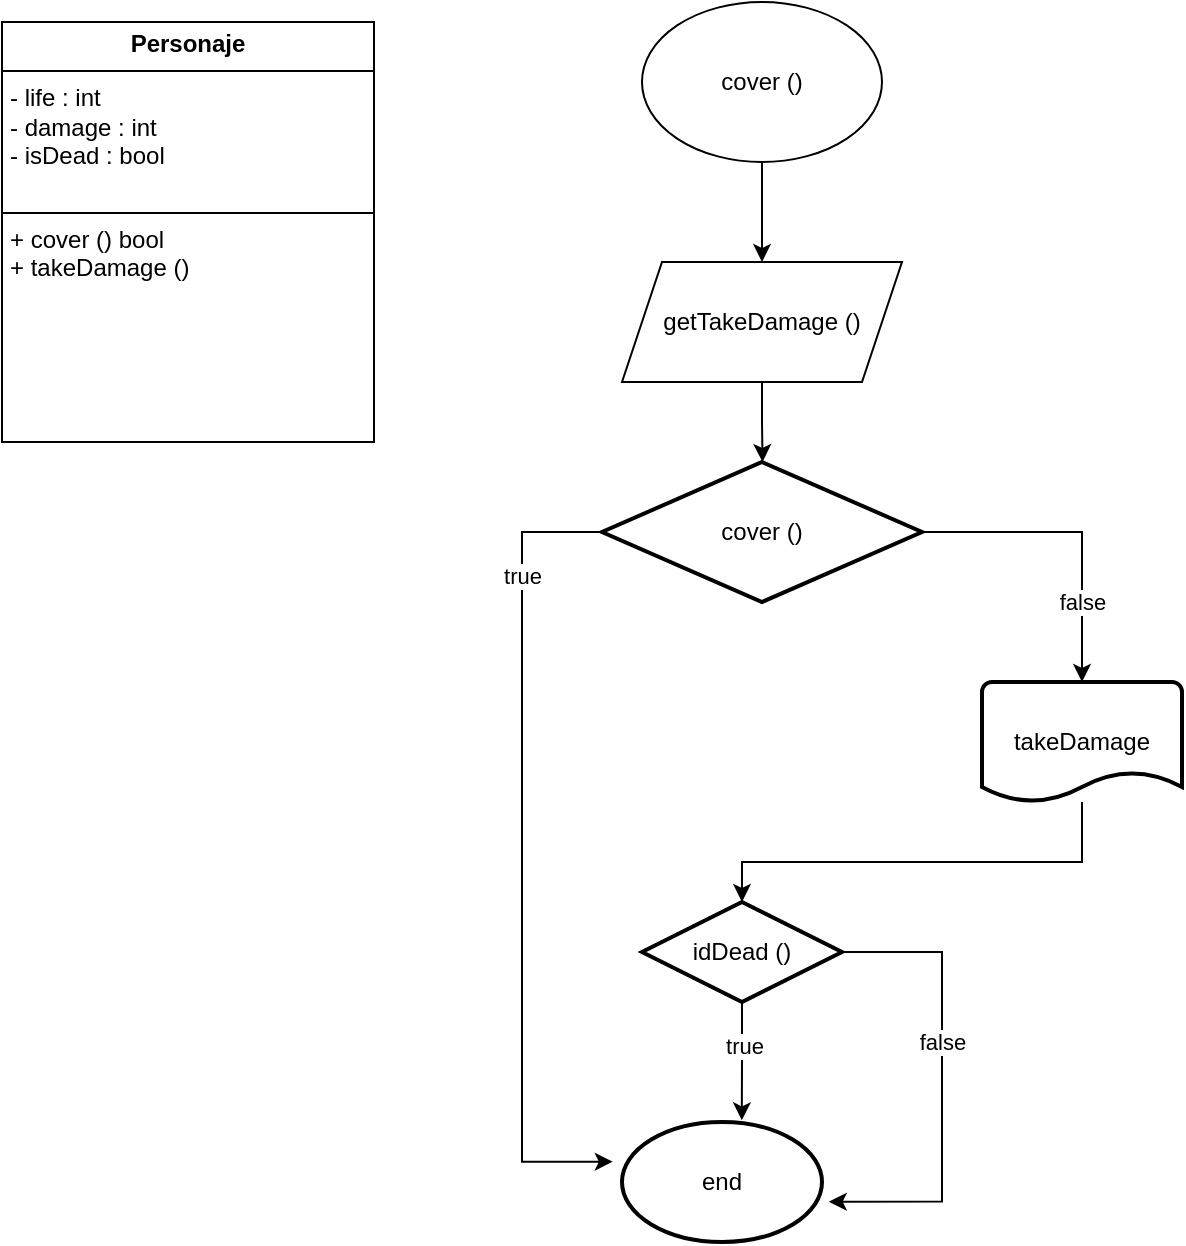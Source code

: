 <mxfile version="24.3.0" type="device">
  <diagram name="Página-1" id="I67LBSfivqgjHsuM15Eg">
    <mxGraphModel dx="1122" dy="675" grid="1" gridSize="10" guides="1" tooltips="1" connect="1" arrows="1" fold="1" page="1" pageScale="1" pageWidth="827" pageHeight="1169" math="0" shadow="0">
      <root>
        <mxCell id="0" />
        <mxCell id="1" parent="0" />
        <mxCell id="5mELxfXOBxLzLqB3y4l_-10" value="&lt;p style=&quot;margin:0px;margin-top:4px;text-align:center;&quot;&gt;&lt;b&gt;Personaje&lt;/b&gt;&lt;br&gt;&lt;/p&gt;&lt;hr size=&quot;1&quot; style=&quot;border-style:solid;&quot;&gt;&lt;p style=&quot;margin:0px;margin-left:4px;&quot;&gt;- life : int&lt;br&gt;&lt;/p&gt;&lt;p style=&quot;margin:0px;margin-left:4px;&quot;&gt;- damage : int&lt;/p&gt;&lt;p style=&quot;margin:0px;margin-left:4px;&quot;&gt;- isDead : bool&lt;/p&gt;&lt;p style=&quot;margin:0px;margin-left:4px;&quot;&gt;&lt;br&gt;&lt;/p&gt;&lt;hr size=&quot;1&quot; style=&quot;border-style:solid;&quot;&gt;&lt;p style=&quot;margin:0px;margin-left:4px;&quot;&gt;+ cover () bool&lt;/p&gt;&lt;p style=&quot;margin:0px;margin-left:4px;&quot;&gt;+ takeDamage ()&lt;br&gt;&lt;/p&gt;&lt;p style=&quot;margin:0px;margin-left:4px;&quot;&gt;&lt;br&gt;&lt;/p&gt;" style="verticalAlign=top;align=left;overflow=fill;html=1;whiteSpace=wrap;" parent="1" vertex="1">
          <mxGeometry x="250" y="30" width="186" height="210" as="geometry" />
        </mxCell>
        <mxCell id="5mELxfXOBxLzLqB3y4l_-12" style="edgeStyle=orthogonalEdgeStyle;rounded=0;orthogonalLoop=1;jettySize=auto;html=1;exitX=0.5;exitY=1;exitDx=0;exitDy=0;" parent="1" source="5mELxfXOBxLzLqB3y4l_-11" edge="1">
          <mxGeometry relative="1" as="geometry">
            <mxPoint x="630" y="150" as="targetPoint" />
          </mxGeometry>
        </mxCell>
        <mxCell id="5mELxfXOBxLzLqB3y4l_-11" value="cover ()" style="ellipse;whiteSpace=wrap;html=1;" parent="1" vertex="1">
          <mxGeometry x="570" y="20" width="120" height="80" as="geometry" />
        </mxCell>
        <mxCell id="cfZeF9JCHn07-qrgcJ1Q-1" style="edgeStyle=orthogonalEdgeStyle;rounded=0;orthogonalLoop=1;jettySize=auto;html=1;exitX=0.5;exitY=1;exitDx=0;exitDy=0;" edge="1" parent="1" source="5mELxfXOBxLzLqB3y4l_-13">
          <mxGeometry relative="1" as="geometry">
            <mxPoint x="630.276" y="250" as="targetPoint" />
          </mxGeometry>
        </mxCell>
        <mxCell id="5mELxfXOBxLzLqB3y4l_-13" value="getTakeDamage ()" style="shape=parallelogram;perimeter=parallelogramPerimeter;whiteSpace=wrap;html=1;fixedSize=1;" parent="1" vertex="1">
          <mxGeometry x="560" y="150" width="140" height="60" as="geometry" />
        </mxCell>
        <mxCell id="cfZeF9JCHn07-qrgcJ1Q-26" style="edgeStyle=orthogonalEdgeStyle;rounded=0;orthogonalLoop=1;jettySize=auto;html=1;exitX=1;exitY=0.5;exitDx=0;exitDy=0;exitPerimeter=0;entryX=0.5;entryY=0;entryDx=0;entryDy=0;entryPerimeter=0;" edge="1" parent="1" source="cfZeF9JCHn07-qrgcJ1Q-25" target="cfZeF9JCHn07-qrgcJ1Q-30">
          <mxGeometry relative="1" as="geometry">
            <mxPoint x="790" y="360" as="targetPoint" />
          </mxGeometry>
        </mxCell>
        <mxCell id="cfZeF9JCHn07-qrgcJ1Q-29" value="&lt;div&gt;false&lt;/div&gt;" style="edgeLabel;html=1;align=center;verticalAlign=middle;resizable=0;points=[];" vertex="1" connectable="0" parent="cfZeF9JCHn07-qrgcJ1Q-26">
          <mxGeometry x="0.385" y="3" relative="1" as="geometry">
            <mxPoint x="-3" y="7" as="offset" />
          </mxGeometry>
        </mxCell>
        <mxCell id="cfZeF9JCHn07-qrgcJ1Q-27" style="edgeStyle=orthogonalEdgeStyle;rounded=0;orthogonalLoop=1;jettySize=auto;html=1;entryX=-0.046;entryY=0.331;entryDx=0;entryDy=0;entryPerimeter=0;" edge="1" parent="1" source="cfZeF9JCHn07-qrgcJ1Q-25" target="cfZeF9JCHn07-qrgcJ1Q-42">
          <mxGeometry relative="1" as="geometry">
            <mxPoint x="510" y="600" as="targetPoint" />
            <Array as="points">
              <mxPoint x="510" y="285" />
              <mxPoint x="510" y="600" />
            </Array>
          </mxGeometry>
        </mxCell>
        <mxCell id="cfZeF9JCHn07-qrgcJ1Q-28" value="&lt;div&gt;true&lt;/div&gt;" style="edgeLabel;html=1;align=center;verticalAlign=middle;resizable=0;points=[];" vertex="1" connectable="0" parent="cfZeF9JCHn07-qrgcJ1Q-27">
          <mxGeometry x="-0.144" y="-3" relative="1" as="geometry">
            <mxPoint x="3" y="-110" as="offset" />
          </mxGeometry>
        </mxCell>
        <mxCell id="cfZeF9JCHn07-qrgcJ1Q-25" value="&lt;div&gt;cover ()&lt;/div&gt;" style="strokeWidth=2;html=1;shape=mxgraph.flowchart.decision;whiteSpace=wrap;" vertex="1" parent="1">
          <mxGeometry x="550" y="250" width="160" height="70" as="geometry" />
        </mxCell>
        <mxCell id="cfZeF9JCHn07-qrgcJ1Q-31" style="edgeStyle=orthogonalEdgeStyle;rounded=0;orthogonalLoop=1;jettySize=auto;html=1;entryX=0.5;entryY=0;entryDx=0;entryDy=0;entryPerimeter=0;" edge="1" parent="1" source="cfZeF9JCHn07-qrgcJ1Q-30" target="cfZeF9JCHn07-qrgcJ1Q-32">
          <mxGeometry relative="1" as="geometry">
            <mxPoint x="790" y="540" as="targetPoint" />
            <Array as="points">
              <mxPoint x="790" y="450" />
              <mxPoint x="620" y="450" />
            </Array>
          </mxGeometry>
        </mxCell>
        <mxCell id="cfZeF9JCHn07-qrgcJ1Q-30" value="takeDamage" style="strokeWidth=2;html=1;shape=mxgraph.flowchart.document2;whiteSpace=wrap;size=0.25;" vertex="1" parent="1">
          <mxGeometry x="740" y="360" width="100" height="60" as="geometry" />
        </mxCell>
        <mxCell id="cfZeF9JCHn07-qrgcJ1Q-34" style="edgeStyle=orthogonalEdgeStyle;rounded=0;orthogonalLoop=1;jettySize=auto;html=1;entryX=1.034;entryY=0.664;entryDx=0;entryDy=0;entryPerimeter=0;" edge="1" parent="1" source="cfZeF9JCHn07-qrgcJ1Q-32" target="cfZeF9JCHn07-qrgcJ1Q-42">
          <mxGeometry relative="1" as="geometry">
            <mxPoint x="720" y="620" as="targetPoint" />
            <Array as="points">
              <mxPoint x="720" y="495" />
              <mxPoint x="720" y="620" />
            </Array>
          </mxGeometry>
        </mxCell>
        <mxCell id="cfZeF9JCHn07-qrgcJ1Q-36" value="false" style="edgeLabel;html=1;align=center;verticalAlign=middle;resizable=0;points=[];" vertex="1" connectable="0" parent="cfZeF9JCHn07-qrgcJ1Q-34">
          <mxGeometry x="-0.363" relative="1" as="geometry">
            <mxPoint y="21" as="offset" />
          </mxGeometry>
        </mxCell>
        <mxCell id="cfZeF9JCHn07-qrgcJ1Q-32" value="&lt;div&gt;idDead ()&lt;/div&gt;" style="strokeWidth=2;html=1;shape=mxgraph.flowchart.decision;whiteSpace=wrap;" vertex="1" parent="1">
          <mxGeometry x="570" y="470" width="100" height="50" as="geometry" />
        </mxCell>
        <mxCell id="cfZeF9JCHn07-qrgcJ1Q-42" value="&lt;div&gt;end&lt;/div&gt;" style="strokeWidth=2;html=1;shape=mxgraph.flowchart.start_1;whiteSpace=wrap;" vertex="1" parent="1">
          <mxGeometry x="560" y="580" width="100" height="60" as="geometry" />
        </mxCell>
        <mxCell id="cfZeF9JCHn07-qrgcJ1Q-44" style="edgeStyle=orthogonalEdgeStyle;rounded=0;orthogonalLoop=1;jettySize=auto;html=1;entryX=0.599;entryY=-0.014;entryDx=0;entryDy=0;entryPerimeter=0;" edge="1" parent="1" source="cfZeF9JCHn07-qrgcJ1Q-32" target="cfZeF9JCHn07-qrgcJ1Q-42">
          <mxGeometry relative="1" as="geometry" />
        </mxCell>
        <mxCell id="cfZeF9JCHn07-qrgcJ1Q-45" value="&lt;div&gt;true&lt;/div&gt;" style="edgeLabel;html=1;align=center;verticalAlign=middle;resizable=0;points=[];" vertex="1" connectable="0" parent="cfZeF9JCHn07-qrgcJ1Q-44">
          <mxGeometry x="-0.259" y="1" relative="1" as="geometry">
            <mxPoint as="offset" />
          </mxGeometry>
        </mxCell>
      </root>
    </mxGraphModel>
  </diagram>
</mxfile>
